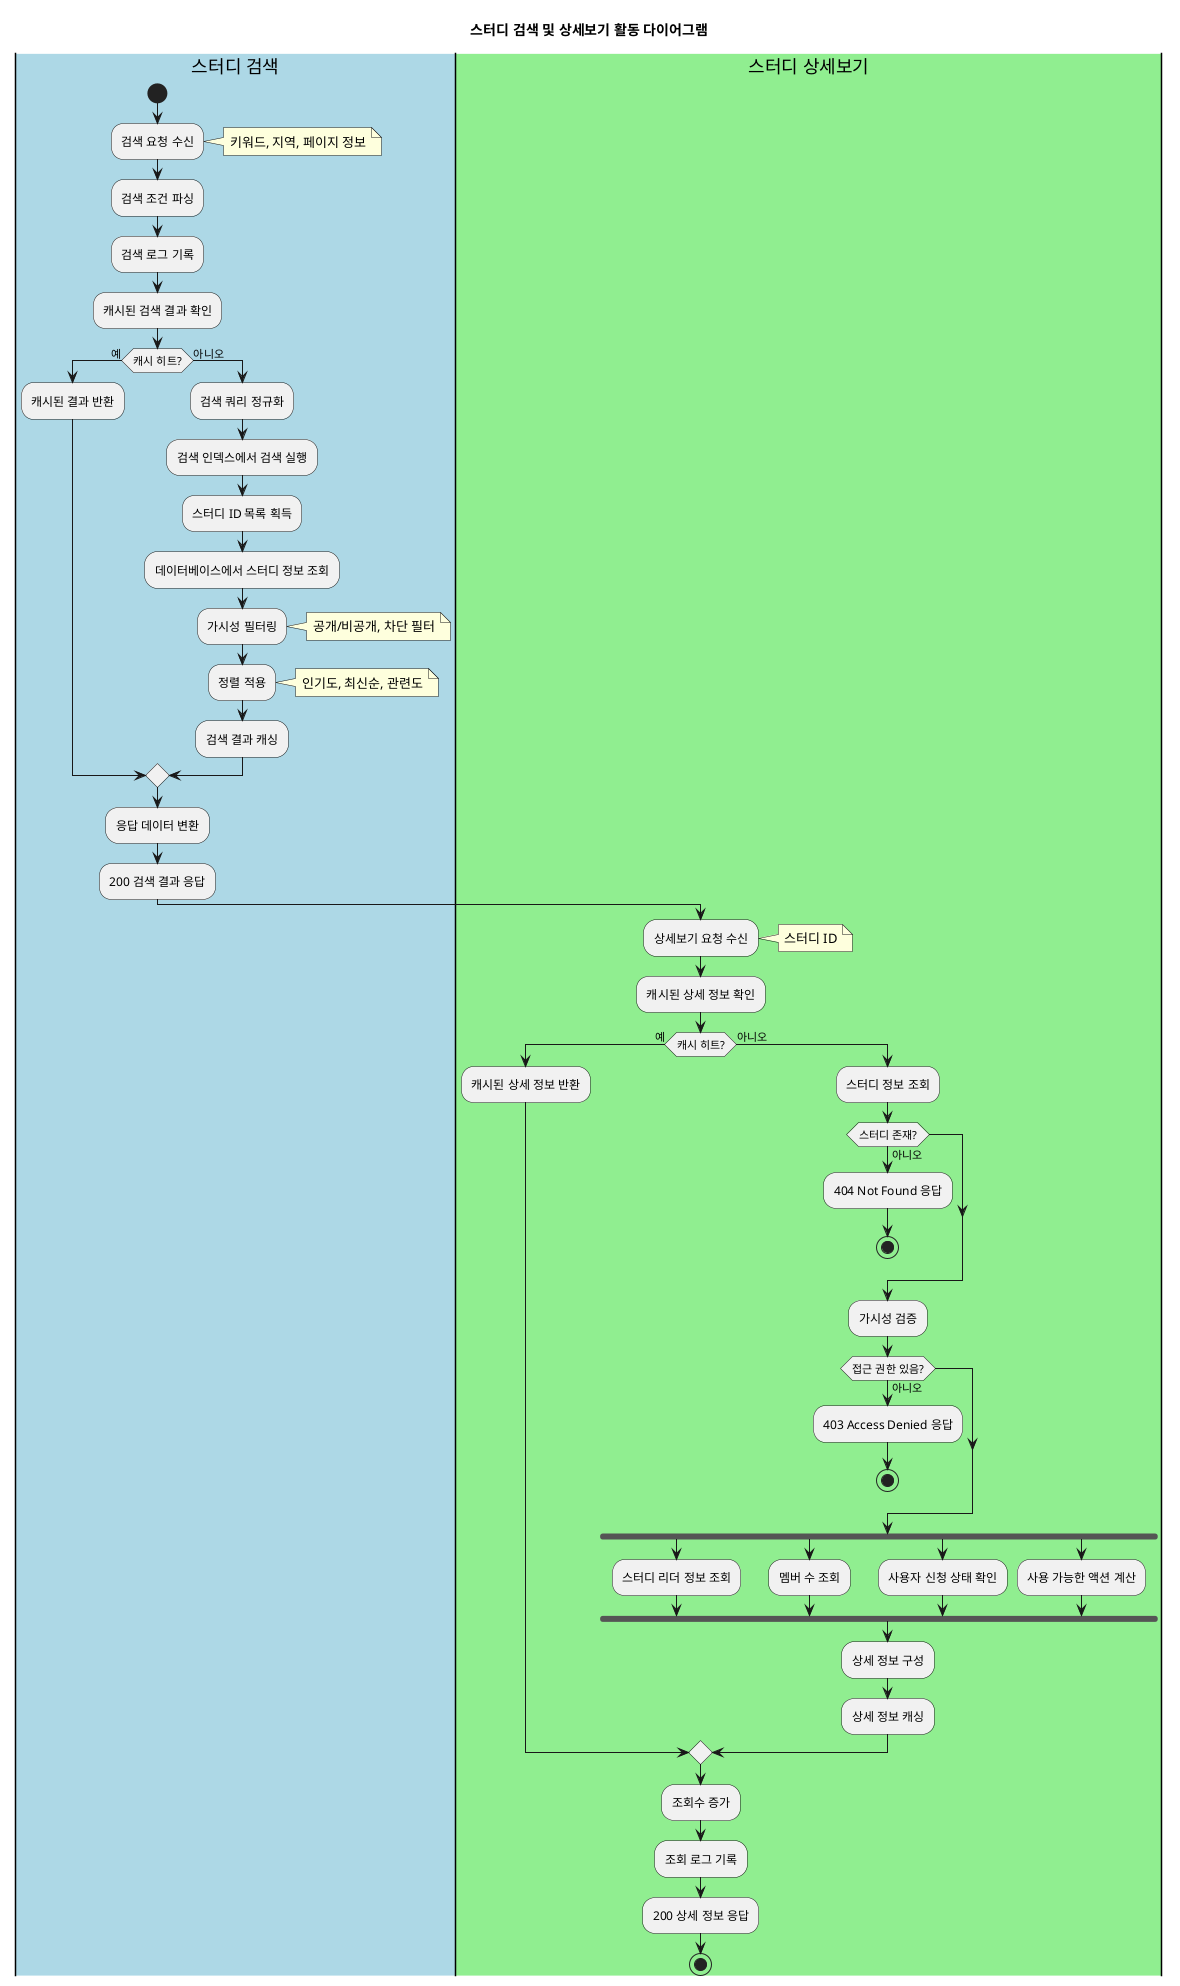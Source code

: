@startuml
title 스터디 검색 및 상세보기 활동 다이어그램

|#LightBlue|스터디 검색|
start

:검색 요청 수신;
note right: 키워드, 지역, 페이지 정보

:검색 조건 파싱;

:검색 로그 기록;

:캐시된 검색 결과 확인;

if (캐시 히트?) then (예)
  :캐시된 결과 반환;
else (아니오)
  :검색 쿼리 정규화;
  :검색 인덱스에서 검색 실행;
  :스터디 ID 목록 획득;
  :데이터베이스에서 스터디 정보 조회;
  :가시성 필터링;
  note right: 공개/비공개, 차단 필터
  :정렬 적용;
  note right: 인기도, 최신순, 관련도
  :검색 결과 캐싱;
endif

:응답 데이터 변환;

:200 검색 결과 응답;

|#LightGreen|스터디 상세보기|
:상세보기 요청 수신;
note right: 스터디 ID

:캐시된 상세 정보 확인;

if (캐시 히트?) then (예)
  :캐시된 상세 정보 반환;
else (아니오)
  :스터디 정보 조회;

  if (스터디 존재?) then (아니오)
    :404 Not Found 응답;
    stop
  endif

  :가시성 검증;

  if (접근 권한 있음?) then (아니오)
    :403 Access Denied 응답;
    stop
  endif

  fork
    :스터디 리더 정보 조회;
  fork again
    :멤버 수 조회;
  fork again
    :사용자 신청 상태 확인;
  fork again
    :사용 가능한 액션 계산;
  end fork

  :상세 정보 구성;
  :상세 정보 캐싱;
endif

:조회수 증가;
:조회 로그 기록;

:200 상세 정보 응답;

stop

@enduml
